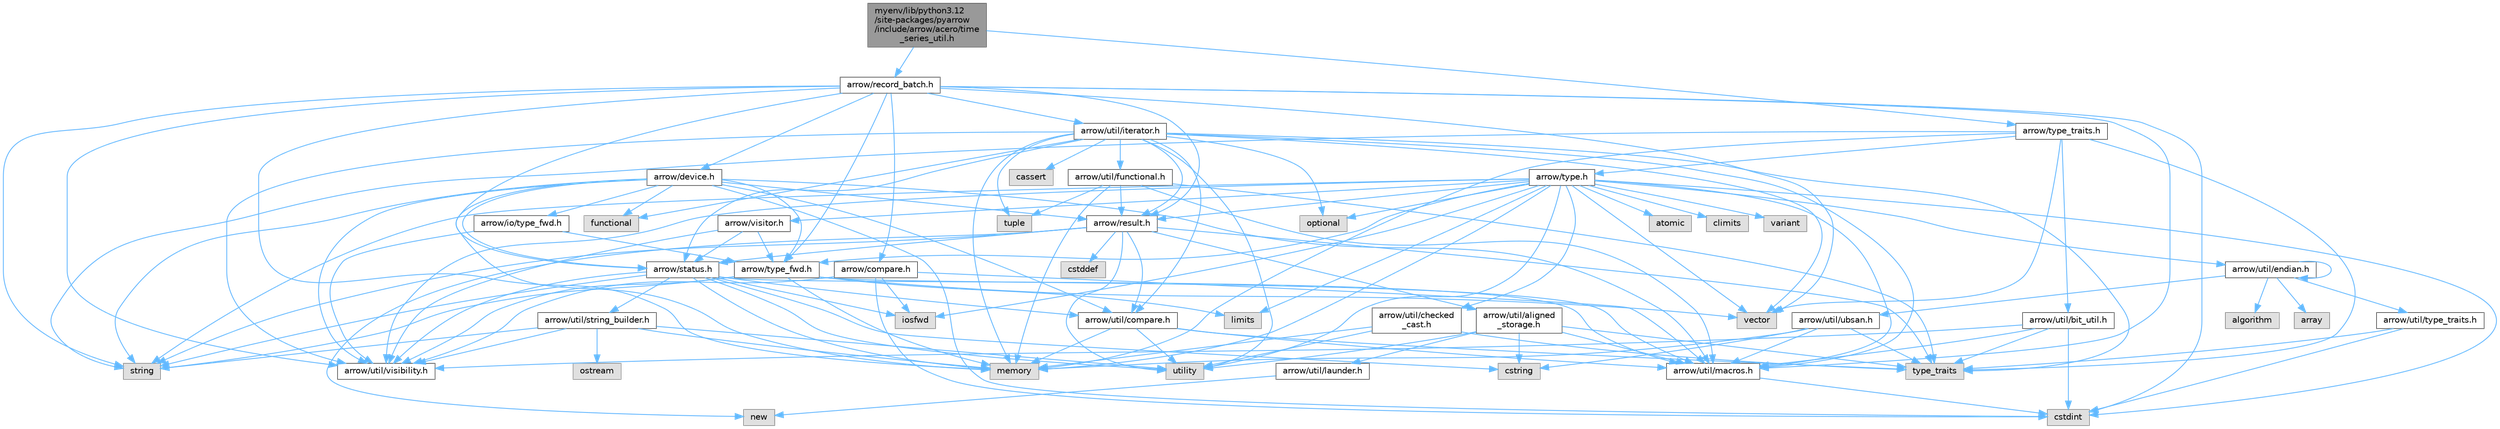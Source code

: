 digraph "myenv/lib/python3.12/site-packages/pyarrow/include/arrow/acero/time_series_util.h"
{
 // LATEX_PDF_SIZE
  bgcolor="transparent";
  edge [fontname=Helvetica,fontsize=10,labelfontname=Helvetica,labelfontsize=10];
  node [fontname=Helvetica,fontsize=10,shape=box,height=0.2,width=0.4];
  Node1 [id="Node000001",label="myenv/lib/python3.12\l/site-packages/pyarrow\l/include/arrow/acero/time\l_series_util.h",height=0.2,width=0.4,color="gray40", fillcolor="grey60", style="filled", fontcolor="black",tooltip=" "];
  Node1 -> Node2 [id="edge1_Node000001_Node000002",color="steelblue1",style="solid",tooltip=" "];
  Node2 [id="Node000002",label="arrow/record_batch.h",height=0.2,width=0.4,color="grey40", fillcolor="white", style="filled",URL="$record__batch_8h.html",tooltip=" "];
  Node2 -> Node3 [id="edge2_Node000002_Node000003",color="steelblue1",style="solid",tooltip=" "];
  Node3 [id="Node000003",label="cstdint",height=0.2,width=0.4,color="grey60", fillcolor="#E0E0E0", style="filled",tooltip=" "];
  Node2 -> Node4 [id="edge3_Node000002_Node000004",color="steelblue1",style="solid",tooltip=" "];
  Node4 [id="Node000004",label="memory",height=0.2,width=0.4,color="grey60", fillcolor="#E0E0E0", style="filled",tooltip=" "];
  Node2 -> Node5 [id="edge4_Node000002_Node000005",color="steelblue1",style="solid",tooltip=" "];
  Node5 [id="Node000005",label="string",height=0.2,width=0.4,color="grey60", fillcolor="#E0E0E0", style="filled",tooltip=" "];
  Node2 -> Node6 [id="edge5_Node000002_Node000006",color="steelblue1",style="solid",tooltip=" "];
  Node6 [id="Node000006",label="vector",height=0.2,width=0.4,color="grey60", fillcolor="#E0E0E0", style="filled",tooltip=" "];
  Node2 -> Node7 [id="edge6_Node000002_Node000007",color="steelblue1",style="solid",tooltip=" "];
  Node7 [id="Node000007",label="arrow/compare.h",height=0.2,width=0.4,color="grey40", fillcolor="white", style="filled",URL="$compare_8h.html",tooltip=" "];
  Node7 -> Node3 [id="edge7_Node000007_Node000003",color="steelblue1",style="solid",tooltip=" "];
  Node7 -> Node8 [id="edge8_Node000007_Node000008",color="steelblue1",style="solid",tooltip=" "];
  Node8 [id="Node000008",label="iosfwd",height=0.2,width=0.4,color="grey60", fillcolor="#E0E0E0", style="filled",tooltip=" "];
  Node7 -> Node9 [id="edge9_Node000007_Node000009",color="steelblue1",style="solid",tooltip=" "];
  Node9 [id="Node000009",label="arrow/util/macros.h",height=0.2,width=0.4,color="grey40", fillcolor="white", style="filled",URL="$macros_8h.html",tooltip=" "];
  Node9 -> Node3 [id="edge10_Node000009_Node000003",color="steelblue1",style="solid",tooltip=" "];
  Node7 -> Node10 [id="edge11_Node000007_Node000010",color="steelblue1",style="solid",tooltip=" "];
  Node10 [id="Node000010",label="arrow/util/visibility.h",height=0.2,width=0.4,color="grey40", fillcolor="white", style="filled",URL="$include_2arrow_2util_2visibility_8h.html",tooltip=" "];
  Node2 -> Node11 [id="edge12_Node000002_Node000011",color="steelblue1",style="solid",tooltip=" "];
  Node11 [id="Node000011",label="arrow/device.h",height=0.2,width=0.4,color="grey40", fillcolor="white", style="filled",URL="$device_8h.html",tooltip=" "];
  Node11 -> Node3 [id="edge13_Node000011_Node000003",color="steelblue1",style="solid",tooltip=" "];
  Node11 -> Node12 [id="edge14_Node000011_Node000012",color="steelblue1",style="solid",tooltip=" "];
  Node12 [id="Node000012",label="functional",height=0.2,width=0.4,color="grey60", fillcolor="#E0E0E0", style="filled",tooltip=" "];
  Node11 -> Node4 [id="edge15_Node000011_Node000004",color="steelblue1",style="solid",tooltip=" "];
  Node11 -> Node5 [id="edge16_Node000011_Node000005",color="steelblue1",style="solid",tooltip=" "];
  Node11 -> Node13 [id="edge17_Node000011_Node000013",color="steelblue1",style="solid",tooltip=" "];
  Node13 [id="Node000013",label="arrow/io/type_fwd.h",height=0.2,width=0.4,color="grey40", fillcolor="white", style="filled",URL="$arrow_2io_2type__fwd_8h.html",tooltip=" "];
  Node13 -> Node14 [id="edge18_Node000013_Node000014",color="steelblue1",style="solid",tooltip=" "];
  Node14 [id="Node000014",label="arrow/type_fwd.h",height=0.2,width=0.4,color="grey40", fillcolor="white", style="filled",URL="$arrow_2type__fwd_8h.html",tooltip=" "];
  Node14 -> Node15 [id="edge19_Node000014_Node000015",color="steelblue1",style="solid",tooltip=" "];
  Node15 [id="Node000015",label="limits",height=0.2,width=0.4,color="grey60", fillcolor="#E0E0E0", style="filled",tooltip=" "];
  Node14 -> Node4 [id="edge20_Node000014_Node000004",color="steelblue1",style="solid",tooltip=" "];
  Node14 -> Node5 [id="edge21_Node000014_Node000005",color="steelblue1",style="solid",tooltip=" "];
  Node14 -> Node6 [id="edge22_Node000014_Node000006",color="steelblue1",style="solid",tooltip=" "];
  Node14 -> Node9 [id="edge23_Node000014_Node000009",color="steelblue1",style="solid",tooltip=" "];
  Node14 -> Node10 [id="edge24_Node000014_Node000010",color="steelblue1",style="solid",tooltip=" "];
  Node13 -> Node10 [id="edge25_Node000013_Node000010",color="steelblue1",style="solid",tooltip=" "];
  Node11 -> Node16 [id="edge26_Node000011_Node000016",color="steelblue1",style="solid",tooltip=" "];
  Node16 [id="Node000016",label="arrow/result.h",height=0.2,width=0.4,color="grey40", fillcolor="white", style="filled",URL="$result_8h.html",tooltip=" "];
  Node16 -> Node17 [id="edge27_Node000016_Node000017",color="steelblue1",style="solid",tooltip=" "];
  Node17 [id="Node000017",label="cstddef",height=0.2,width=0.4,color="grey60", fillcolor="#E0E0E0", style="filled",tooltip=" "];
  Node16 -> Node18 [id="edge28_Node000016_Node000018",color="steelblue1",style="solid",tooltip=" "];
  Node18 [id="Node000018",label="new",height=0.2,width=0.4,color="grey60", fillcolor="#E0E0E0", style="filled",tooltip=" "];
  Node16 -> Node5 [id="edge29_Node000016_Node000005",color="steelblue1",style="solid",tooltip=" "];
  Node16 -> Node19 [id="edge30_Node000016_Node000019",color="steelblue1",style="solid",tooltip=" "];
  Node19 [id="Node000019",label="type_traits",height=0.2,width=0.4,color="grey60", fillcolor="#E0E0E0", style="filled",tooltip=" "];
  Node16 -> Node20 [id="edge31_Node000016_Node000020",color="steelblue1",style="solid",tooltip=" "];
  Node20 [id="Node000020",label="utility",height=0.2,width=0.4,color="grey60", fillcolor="#E0E0E0", style="filled",tooltip=" "];
  Node16 -> Node21 [id="edge32_Node000016_Node000021",color="steelblue1",style="solid",tooltip=" "];
  Node21 [id="Node000021",label="arrow/status.h",height=0.2,width=0.4,color="grey40", fillcolor="white", style="filled",URL="$status_8h.html",tooltip=" "];
  Node21 -> Node22 [id="edge33_Node000021_Node000022",color="steelblue1",style="solid",tooltip=" "];
  Node22 [id="Node000022",label="cstring",height=0.2,width=0.4,color="grey60", fillcolor="#E0E0E0", style="filled",tooltip=" "];
  Node21 -> Node8 [id="edge34_Node000021_Node000008",color="steelblue1",style="solid",tooltip=" "];
  Node21 -> Node4 [id="edge35_Node000021_Node000004",color="steelblue1",style="solid",tooltip=" "];
  Node21 -> Node5 [id="edge36_Node000021_Node000005",color="steelblue1",style="solid",tooltip=" "];
  Node21 -> Node20 [id="edge37_Node000021_Node000020",color="steelblue1",style="solid",tooltip=" "];
  Node21 -> Node23 [id="edge38_Node000021_Node000023",color="steelblue1",style="solid",tooltip=" "];
  Node23 [id="Node000023",label="arrow/util/compare.h",height=0.2,width=0.4,color="grey40", fillcolor="white", style="filled",URL="$util_2compare_8h.html",tooltip=" "];
  Node23 -> Node4 [id="edge39_Node000023_Node000004",color="steelblue1",style="solid",tooltip=" "];
  Node23 -> Node19 [id="edge40_Node000023_Node000019",color="steelblue1",style="solid",tooltip=" "];
  Node23 -> Node20 [id="edge41_Node000023_Node000020",color="steelblue1",style="solid",tooltip=" "];
  Node23 -> Node9 [id="edge42_Node000023_Node000009",color="steelblue1",style="solid",tooltip=" "];
  Node21 -> Node9 [id="edge43_Node000021_Node000009",color="steelblue1",style="solid",tooltip=" "];
  Node21 -> Node24 [id="edge44_Node000021_Node000024",color="steelblue1",style="solid",tooltip=" "];
  Node24 [id="Node000024",label="arrow/util/string_builder.h",height=0.2,width=0.4,color="grey40", fillcolor="white", style="filled",URL="$string__builder_8h.html",tooltip=" "];
  Node24 -> Node4 [id="edge45_Node000024_Node000004",color="steelblue1",style="solid",tooltip=" "];
  Node24 -> Node25 [id="edge46_Node000024_Node000025",color="steelblue1",style="solid",tooltip=" "];
  Node25 [id="Node000025",label="ostream",height=0.2,width=0.4,color="grey60", fillcolor="#E0E0E0", style="filled",tooltip=" "];
  Node24 -> Node5 [id="edge47_Node000024_Node000005",color="steelblue1",style="solid",tooltip=" "];
  Node24 -> Node20 [id="edge48_Node000024_Node000020",color="steelblue1",style="solid",tooltip=" "];
  Node24 -> Node10 [id="edge49_Node000024_Node000010",color="steelblue1",style="solid",tooltip=" "];
  Node21 -> Node10 [id="edge50_Node000021_Node000010",color="steelblue1",style="solid",tooltip=" "];
  Node16 -> Node26 [id="edge51_Node000016_Node000026",color="steelblue1",style="solid",tooltip=" "];
  Node26 [id="Node000026",label="arrow/util/aligned\l_storage.h",height=0.2,width=0.4,color="grey40", fillcolor="white", style="filled",URL="$aligned__storage_8h.html",tooltip=" "];
  Node26 -> Node22 [id="edge52_Node000026_Node000022",color="steelblue1",style="solid",tooltip=" "];
  Node26 -> Node19 [id="edge53_Node000026_Node000019",color="steelblue1",style="solid",tooltip=" "];
  Node26 -> Node20 [id="edge54_Node000026_Node000020",color="steelblue1",style="solid",tooltip=" "];
  Node26 -> Node27 [id="edge55_Node000026_Node000027",color="steelblue1",style="solid",tooltip=" "];
  Node27 [id="Node000027",label="arrow/util/launder.h",height=0.2,width=0.4,color="grey40", fillcolor="white", style="filled",URL="$launder_8h.html",tooltip=" "];
  Node27 -> Node18 [id="edge56_Node000027_Node000018",color="steelblue1",style="solid",tooltip=" "];
  Node26 -> Node9 [id="edge57_Node000026_Node000009",color="steelblue1",style="solid",tooltip=" "];
  Node16 -> Node23 [id="edge58_Node000016_Node000023",color="steelblue1",style="solid",tooltip=" "];
  Node11 -> Node21 [id="edge59_Node000011_Node000021",color="steelblue1",style="solid",tooltip=" "];
  Node11 -> Node14 [id="edge60_Node000011_Node000014",color="steelblue1",style="solid",tooltip=" "];
  Node11 -> Node23 [id="edge61_Node000011_Node000023",color="steelblue1",style="solid",tooltip=" "];
  Node11 -> Node9 [id="edge62_Node000011_Node000009",color="steelblue1",style="solid",tooltip=" "];
  Node11 -> Node10 [id="edge63_Node000011_Node000010",color="steelblue1",style="solid",tooltip=" "];
  Node2 -> Node16 [id="edge64_Node000002_Node000016",color="steelblue1",style="solid",tooltip=" "];
  Node2 -> Node21 [id="edge65_Node000002_Node000021",color="steelblue1",style="solid",tooltip=" "];
  Node2 -> Node14 [id="edge66_Node000002_Node000014",color="steelblue1",style="solid",tooltip=" "];
  Node2 -> Node28 [id="edge67_Node000002_Node000028",color="steelblue1",style="solid",tooltip=" "];
  Node28 [id="Node000028",label="arrow/util/iterator.h",height=0.2,width=0.4,color="grey40", fillcolor="white", style="filled",URL="$iterator_8h.html",tooltip=" "];
  Node28 -> Node29 [id="edge68_Node000028_Node000029",color="steelblue1",style="solid",tooltip=" "];
  Node29 [id="Node000029",label="cassert",height=0.2,width=0.4,color="grey60", fillcolor="#E0E0E0", style="filled",tooltip=" "];
  Node28 -> Node12 [id="edge69_Node000028_Node000012",color="steelblue1",style="solid",tooltip=" "];
  Node28 -> Node4 [id="edge70_Node000028_Node000004",color="steelblue1",style="solid",tooltip=" "];
  Node28 -> Node30 [id="edge71_Node000028_Node000030",color="steelblue1",style="solid",tooltip=" "];
  Node30 [id="Node000030",label="optional",height=0.2,width=0.4,color="grey60", fillcolor="#E0E0E0", style="filled",tooltip=" "];
  Node28 -> Node31 [id="edge72_Node000028_Node000031",color="steelblue1",style="solid",tooltip=" "];
  Node31 [id="Node000031",label="tuple",height=0.2,width=0.4,color="grey60", fillcolor="#E0E0E0", style="filled",tooltip=" "];
  Node28 -> Node19 [id="edge73_Node000028_Node000019",color="steelblue1",style="solid",tooltip=" "];
  Node28 -> Node20 [id="edge74_Node000028_Node000020",color="steelblue1",style="solid",tooltip=" "];
  Node28 -> Node6 [id="edge75_Node000028_Node000006",color="steelblue1",style="solid",tooltip=" "];
  Node28 -> Node16 [id="edge76_Node000028_Node000016",color="steelblue1",style="solid",tooltip=" "];
  Node28 -> Node21 [id="edge77_Node000028_Node000021",color="steelblue1",style="solid",tooltip=" "];
  Node28 -> Node23 [id="edge78_Node000028_Node000023",color="steelblue1",style="solid",tooltip=" "];
  Node28 -> Node32 [id="edge79_Node000028_Node000032",color="steelblue1",style="solid",tooltip=" "];
  Node32 [id="Node000032",label="arrow/util/functional.h",height=0.2,width=0.4,color="grey40", fillcolor="white", style="filled",URL="$functional_8h.html",tooltip=" "];
  Node32 -> Node4 [id="edge80_Node000032_Node000004",color="steelblue1",style="solid",tooltip=" "];
  Node32 -> Node31 [id="edge81_Node000032_Node000031",color="steelblue1",style="solid",tooltip=" "];
  Node32 -> Node19 [id="edge82_Node000032_Node000019",color="steelblue1",style="solid",tooltip=" "];
  Node32 -> Node16 [id="edge83_Node000032_Node000016",color="steelblue1",style="solid",tooltip=" "];
  Node32 -> Node9 [id="edge84_Node000032_Node000009",color="steelblue1",style="solid",tooltip=" "];
  Node28 -> Node9 [id="edge85_Node000028_Node000009",color="steelblue1",style="solid",tooltip=" "];
  Node28 -> Node10 [id="edge86_Node000028_Node000010",color="steelblue1",style="solid",tooltip=" "];
  Node2 -> Node9 [id="edge87_Node000002_Node000009",color="steelblue1",style="solid",tooltip=" "];
  Node2 -> Node10 [id="edge88_Node000002_Node000010",color="steelblue1",style="solid",tooltip=" "];
  Node1 -> Node33 [id="edge89_Node000001_Node000033",color="steelblue1",style="solid",tooltip=" "];
  Node33 [id="Node000033",label="arrow/type_traits.h",height=0.2,width=0.4,color="grey40", fillcolor="white", style="filled",URL="$include_2arrow_2type__traits_8h.html",tooltip=" "];
  Node33 -> Node4 [id="edge90_Node000033_Node000004",color="steelblue1",style="solid",tooltip=" "];
  Node33 -> Node5 [id="edge91_Node000033_Node000005",color="steelblue1",style="solid",tooltip=" "];
  Node33 -> Node19 [id="edge92_Node000033_Node000019",color="steelblue1",style="solid",tooltip=" "];
  Node33 -> Node6 [id="edge93_Node000033_Node000006",color="steelblue1",style="solid",tooltip=" "];
  Node33 -> Node34 [id="edge94_Node000033_Node000034",color="steelblue1",style="solid",tooltip=" "];
  Node34 [id="Node000034",label="arrow/type.h",height=0.2,width=0.4,color="grey40", fillcolor="white", style="filled",URL="$type_8h.html",tooltip=" "];
  Node34 -> Node35 [id="edge95_Node000034_Node000035",color="steelblue1",style="solid",tooltip=" "];
  Node35 [id="Node000035",label="atomic",height=0.2,width=0.4,color="grey60", fillcolor="#E0E0E0", style="filled",tooltip=" "];
  Node34 -> Node36 [id="edge96_Node000034_Node000036",color="steelblue1",style="solid",tooltip=" "];
  Node36 [id="Node000036",label="climits",height=0.2,width=0.4,color="grey60", fillcolor="#E0E0E0", style="filled",tooltip=" "];
  Node34 -> Node3 [id="edge97_Node000034_Node000003",color="steelblue1",style="solid",tooltip=" "];
  Node34 -> Node8 [id="edge98_Node000034_Node000008",color="steelblue1",style="solid",tooltip=" "];
  Node34 -> Node15 [id="edge99_Node000034_Node000015",color="steelblue1",style="solid",tooltip=" "];
  Node34 -> Node4 [id="edge100_Node000034_Node000004",color="steelblue1",style="solid",tooltip=" "];
  Node34 -> Node30 [id="edge101_Node000034_Node000030",color="steelblue1",style="solid",tooltip=" "];
  Node34 -> Node5 [id="edge102_Node000034_Node000005",color="steelblue1",style="solid",tooltip=" "];
  Node34 -> Node20 [id="edge103_Node000034_Node000020",color="steelblue1",style="solid",tooltip=" "];
  Node34 -> Node37 [id="edge104_Node000034_Node000037",color="steelblue1",style="solid",tooltip=" "];
  Node37 [id="Node000037",label="variant",height=0.2,width=0.4,color="grey60", fillcolor="#E0E0E0", style="filled",tooltip=" "];
  Node34 -> Node6 [id="edge105_Node000034_Node000006",color="steelblue1",style="solid",tooltip=" "];
  Node34 -> Node16 [id="edge106_Node000034_Node000016",color="steelblue1",style="solid",tooltip=" "];
  Node34 -> Node14 [id="edge107_Node000034_Node000014",color="steelblue1",style="solid",tooltip=" "];
  Node34 -> Node38 [id="edge108_Node000034_Node000038",color="steelblue1",style="solid",tooltip=" "];
  Node38 [id="Node000038",label="arrow/util/checked\l_cast.h",height=0.2,width=0.4,color="grey40", fillcolor="white", style="filled",URL="$checked__cast_8h.html",tooltip=" "];
  Node38 -> Node4 [id="edge109_Node000038_Node000004",color="steelblue1",style="solid",tooltip=" "];
  Node38 -> Node19 [id="edge110_Node000038_Node000019",color="steelblue1",style="solid",tooltip=" "];
  Node38 -> Node20 [id="edge111_Node000038_Node000020",color="steelblue1",style="solid",tooltip=" "];
  Node34 -> Node39 [id="edge112_Node000034_Node000039",color="steelblue1",style="solid",tooltip=" "];
  Node39 [id="Node000039",label="arrow/util/endian.h",height=0.2,width=0.4,color="grey40", fillcolor="white", style="filled",URL="$endian_8h.html",tooltip=" "];
  Node39 -> Node39 [id="edge113_Node000039_Node000039",color="steelblue1",style="solid",tooltip=" "];
  Node39 -> Node40 [id="edge114_Node000039_Node000040",color="steelblue1",style="solid",tooltip=" "];
  Node40 [id="Node000040",label="algorithm",height=0.2,width=0.4,color="grey60", fillcolor="#E0E0E0", style="filled",tooltip=" "];
  Node39 -> Node41 [id="edge115_Node000039_Node000041",color="steelblue1",style="solid",tooltip=" "];
  Node41 [id="Node000041",label="array",height=0.2,width=0.4,color="grey60", fillcolor="#E0E0E0", style="filled",tooltip=" "];
  Node39 -> Node42 [id="edge116_Node000039_Node000042",color="steelblue1",style="solid",tooltip=" "];
  Node42 [id="Node000042",label="arrow/util/type_traits.h",height=0.2,width=0.4,color="grey40", fillcolor="white", style="filled",URL="$include_2arrow_2util_2type__traits_8h.html",tooltip=" "];
  Node42 -> Node3 [id="edge117_Node000042_Node000003",color="steelblue1",style="solid",tooltip=" "];
  Node42 -> Node19 [id="edge118_Node000042_Node000019",color="steelblue1",style="solid",tooltip=" "];
  Node39 -> Node43 [id="edge119_Node000039_Node000043",color="steelblue1",style="solid",tooltip=" "];
  Node43 [id="Node000043",label="arrow/util/ubsan.h",height=0.2,width=0.4,color="grey40", fillcolor="white", style="filled",URL="$ubsan_8h.html",tooltip=" "];
  Node43 -> Node22 [id="edge120_Node000043_Node000022",color="steelblue1",style="solid",tooltip=" "];
  Node43 -> Node4 [id="edge121_Node000043_Node000004",color="steelblue1",style="solid",tooltip=" "];
  Node43 -> Node19 [id="edge122_Node000043_Node000019",color="steelblue1",style="solid",tooltip=" "];
  Node43 -> Node9 [id="edge123_Node000043_Node000009",color="steelblue1",style="solid",tooltip=" "];
  Node34 -> Node9 [id="edge124_Node000034_Node000009",color="steelblue1",style="solid",tooltip=" "];
  Node34 -> Node10 [id="edge125_Node000034_Node000010",color="steelblue1",style="solid",tooltip=" "];
  Node34 -> Node44 [id="edge126_Node000034_Node000044",color="steelblue1",style="solid",tooltip=" "];
  Node44 [id="Node000044",label="arrow/visitor.h",height=0.2,width=0.4,color="grey40", fillcolor="white", style="filled",URL="$visitor_8h.html",tooltip=" "];
  Node44 -> Node21 [id="edge127_Node000044_Node000021",color="steelblue1",style="solid",tooltip=" "];
  Node44 -> Node14 [id="edge128_Node000044_Node000014",color="steelblue1",style="solid",tooltip=" "];
  Node44 -> Node10 [id="edge129_Node000044_Node000010",color="steelblue1",style="solid",tooltip=" "];
  Node33 -> Node45 [id="edge130_Node000033_Node000045",color="steelblue1",style="solid",tooltip=" "];
  Node45 [id="Node000045",label="arrow/util/bit_util.h",height=0.2,width=0.4,color="grey40", fillcolor="white", style="filled",URL="$bit__util_8h.html",tooltip=" "];
  Node45 -> Node3 [id="edge131_Node000045_Node000003",color="steelblue1",style="solid",tooltip=" "];
  Node45 -> Node19 [id="edge132_Node000045_Node000019",color="steelblue1",style="solid",tooltip=" "];
  Node45 -> Node9 [id="edge133_Node000045_Node000009",color="steelblue1",style="solid",tooltip=" "];
  Node45 -> Node10 [id="edge134_Node000045_Node000010",color="steelblue1",style="solid",tooltip=" "];
}
